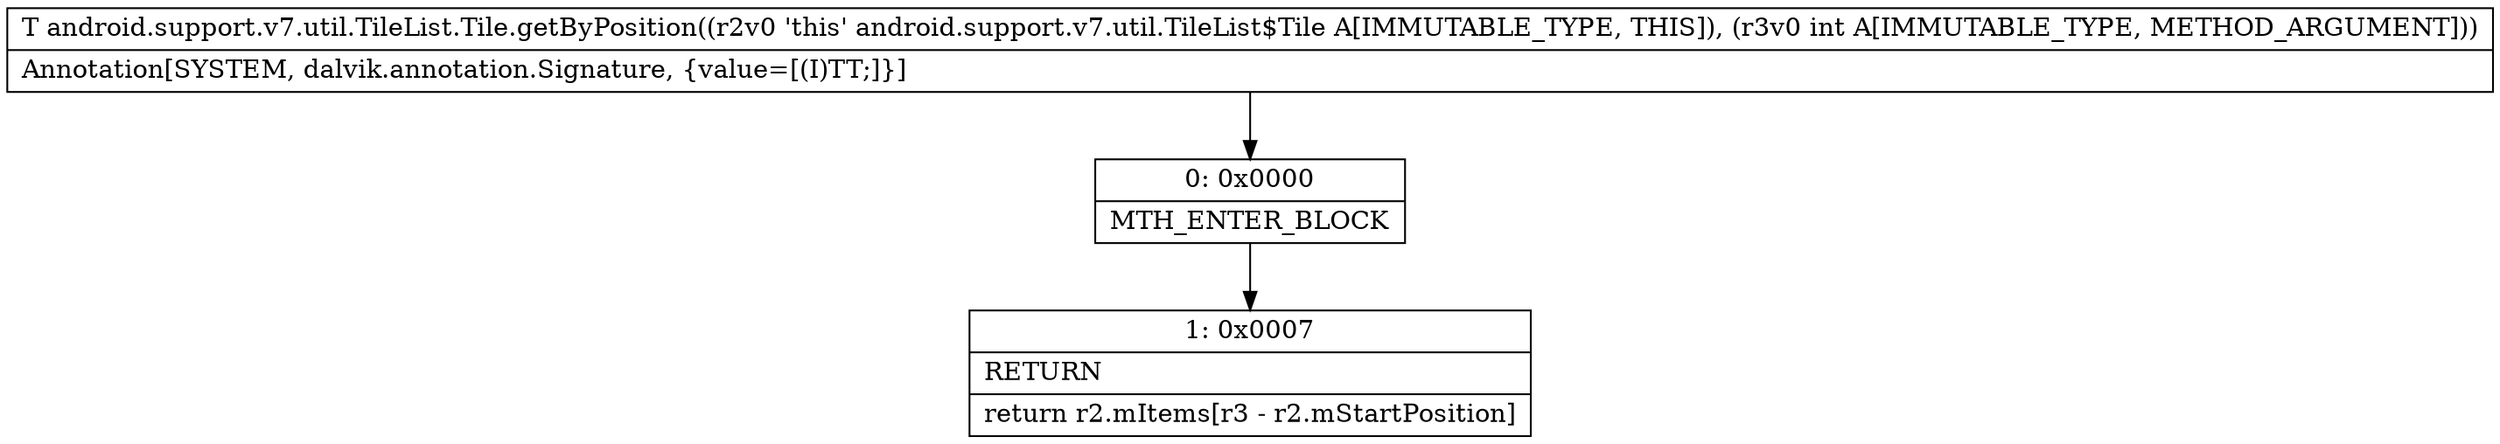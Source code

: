digraph "CFG forandroid.support.v7.util.TileList.Tile.getByPosition(I)Ljava\/lang\/Object;" {
Node_0 [shape=record,label="{0\:\ 0x0000|MTH_ENTER_BLOCK\l}"];
Node_1 [shape=record,label="{1\:\ 0x0007|RETURN\l|return r2.mItems[r3 \- r2.mStartPosition]\l}"];
MethodNode[shape=record,label="{T android.support.v7.util.TileList.Tile.getByPosition((r2v0 'this' android.support.v7.util.TileList$Tile A[IMMUTABLE_TYPE, THIS]), (r3v0 int A[IMMUTABLE_TYPE, METHOD_ARGUMENT]))  | Annotation[SYSTEM, dalvik.annotation.Signature, \{value=[(I)TT;]\}]\l}"];
MethodNode -> Node_0;
Node_0 -> Node_1;
}

